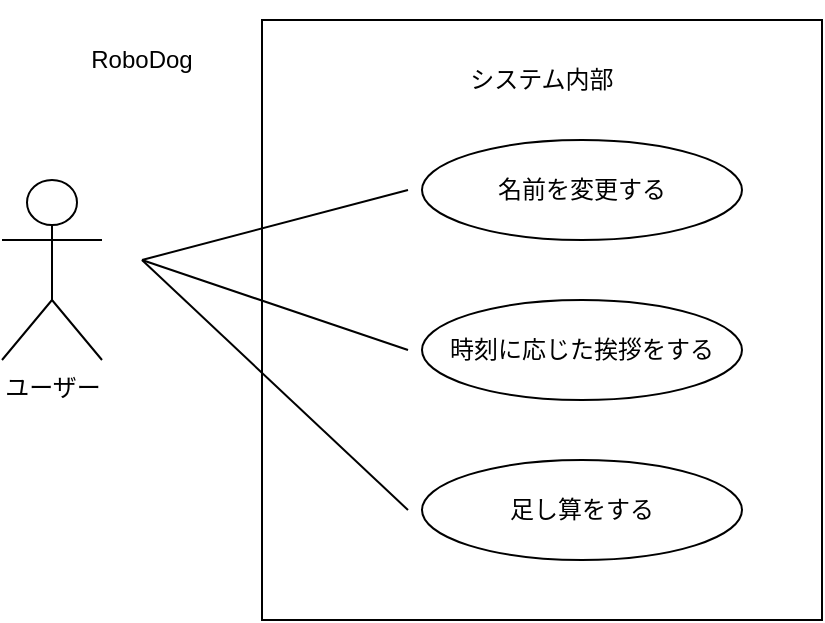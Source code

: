 <mxfile>
    <diagram id="0cq1GIurgwOReHTTdMfr" name="ページ1">
        <mxGraphModel dx="467" dy="466" grid="1" gridSize="10" guides="1" tooltips="1" connect="1" arrows="1" fold="1" page="1" pageScale="1" pageWidth="827" pageHeight="1169" math="0" shadow="0">
            <root>
                <mxCell id="0"/>
                <mxCell id="1" parent="0"/>
                <mxCell id="7GS6rtXzwx-sRDdUkwyX-10" value="ユーザー" style="shape=umlActor;verticalLabelPosition=bottom;verticalAlign=top;html=1;" parent="1" vertex="1">
                    <mxGeometry x="30" y="110" width="50" height="90" as="geometry"/>
                </mxCell>
                <mxCell id="7GS6rtXzwx-sRDdUkwyX-11" value="" style="rounded=0;whiteSpace=wrap;html=1;fillColor=none;strokeColor=#000000;" parent="1" vertex="1">
                    <mxGeometry x="160" y="30" width="280" height="300" as="geometry"/>
                </mxCell>
                <mxCell id="7GS6rtXzwx-sRDdUkwyX-12" value="システム内部" style="rounded=0;whiteSpace=wrap;html=1;opacity=0;" parent="1" vertex="1">
                    <mxGeometry x="240" y="30" width="120" height="60" as="geometry"/>
                </mxCell>
                <mxCell id="7GS6rtXzwx-sRDdUkwyX-13" value="名前を変更する" style="ellipse;whiteSpace=wrap;html=1;shadow=0;perimeterSpacing=7;fillColor=none;" parent="1" vertex="1">
                    <mxGeometry x="240" y="90" width="160" height="50" as="geometry"/>
                </mxCell>
                <mxCell id="7GS6rtXzwx-sRDdUkwyX-14" value="時刻に応じた挨拶をする" style="ellipse;whiteSpace=wrap;html=1;shadow=0;perimeterSpacing=7;fillColor=none;" parent="1" vertex="1">
                    <mxGeometry x="240" y="170" width="160" height="50" as="geometry"/>
                </mxCell>
                <mxCell id="7GS6rtXzwx-sRDdUkwyX-15" value="" style="endArrow=none;html=1;rounded=0;entryX=0;entryY=0.5;entryDx=0;entryDy=0;" parent="1" target="7GS6rtXzwx-sRDdUkwyX-13" edge="1">
                    <mxGeometry width="50" height="50" relative="1" as="geometry">
                        <mxPoint x="100" y="150" as="sourcePoint"/>
                        <mxPoint x="300" y="320" as="targetPoint"/>
                    </mxGeometry>
                </mxCell>
                <mxCell id="7GS6rtXzwx-sRDdUkwyX-16" value="" style="endArrow=none;html=1;rounded=0;entryX=0;entryY=0.5;entryDx=0;entryDy=0;" parent="1" target="7GS6rtXzwx-sRDdUkwyX-14" edge="1">
                    <mxGeometry width="50" height="50" relative="1" as="geometry">
                        <mxPoint x="100" y="150" as="sourcePoint"/>
                        <mxPoint x="263" y="250" as="targetPoint"/>
                    </mxGeometry>
                </mxCell>
                <mxCell id="2" value="RoboDog" style="rounded=0;whiteSpace=wrap;html=1;fillColor=none;strokeColor=none;" vertex="1" parent="1">
                    <mxGeometry x="40" y="20" width="120" height="60" as="geometry"/>
                </mxCell>
                <mxCell id="3" value="足し算をする" style="ellipse;whiteSpace=wrap;html=1;shadow=0;perimeterSpacing=7;fillColor=none;" vertex="1" parent="1">
                    <mxGeometry x="240" y="250" width="160" height="50" as="geometry"/>
                </mxCell>
                <mxCell id="4" value="" style="endArrow=none;html=1;rounded=0;entryX=0;entryY=0.5;entryDx=0;entryDy=0;" edge="1" parent="1" target="3">
                    <mxGeometry width="50" height="50" relative="1" as="geometry">
                        <mxPoint x="100" y="150" as="sourcePoint"/>
                        <mxPoint x="243" y="205" as="targetPoint"/>
                    </mxGeometry>
                </mxCell>
            </root>
        </mxGraphModel>
    </diagram>
</mxfile>